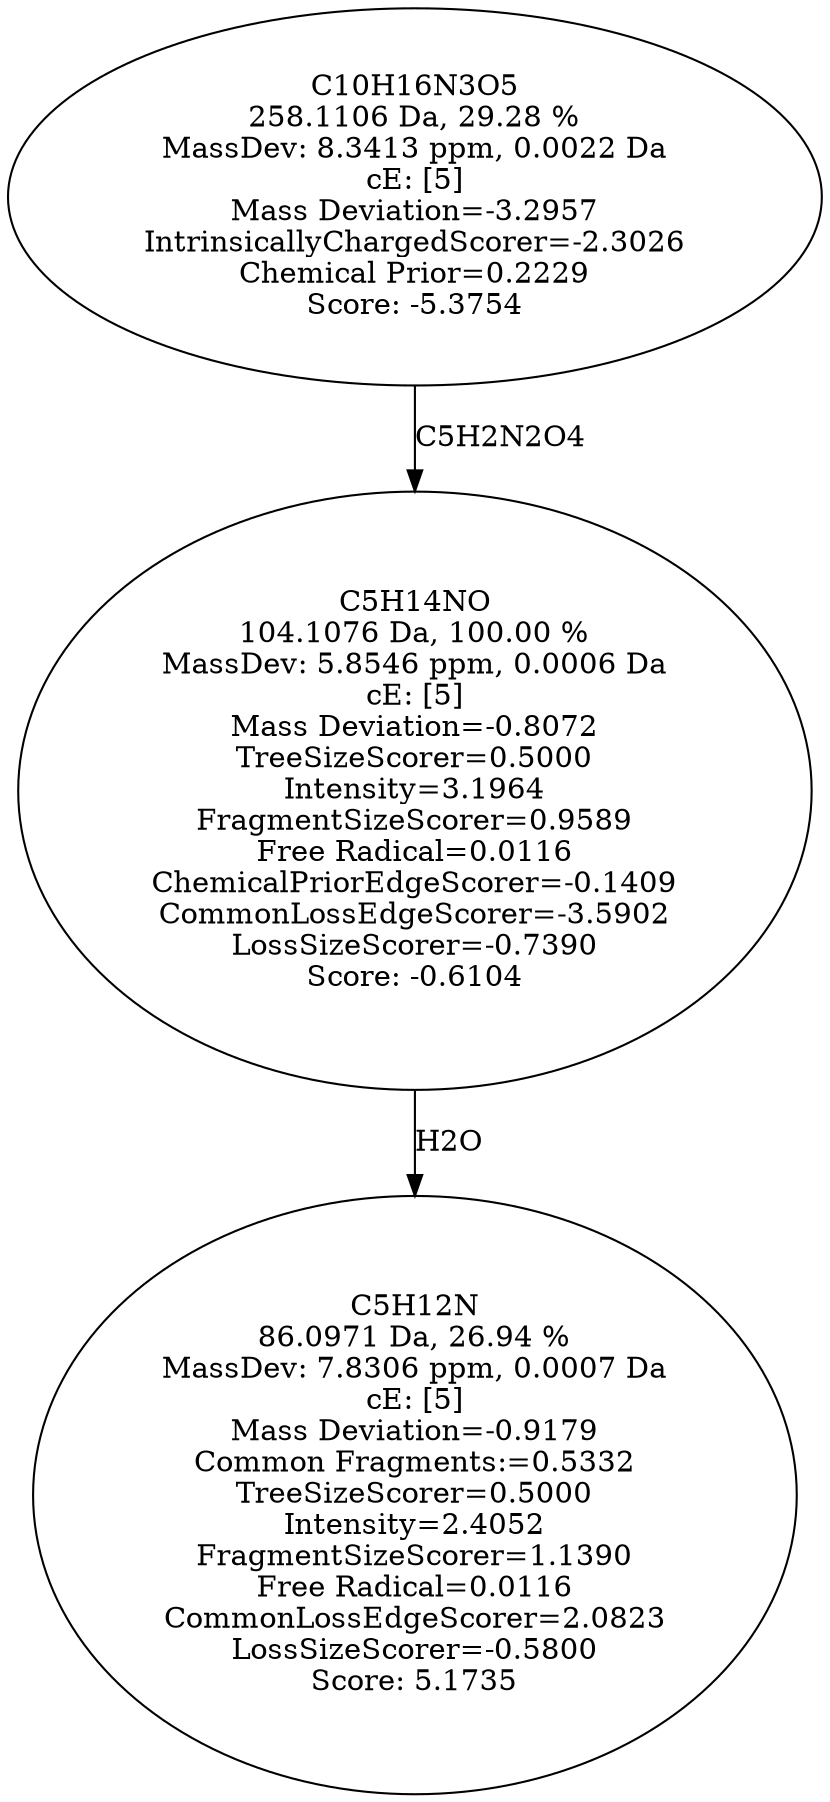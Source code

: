 strict digraph {
v1 [label="C5H12N\n86.0971 Da, 26.94 %\nMassDev: 7.8306 ppm, 0.0007 Da\ncE: [5]\nMass Deviation=-0.9179\nCommon Fragments:=0.5332\nTreeSizeScorer=0.5000\nIntensity=2.4052\nFragmentSizeScorer=1.1390\nFree Radical=0.0116\nCommonLossEdgeScorer=2.0823\nLossSizeScorer=-0.5800\nScore: 5.1735"];
v2 [label="C5H14NO\n104.1076 Da, 100.00 %\nMassDev: 5.8546 ppm, 0.0006 Da\ncE: [5]\nMass Deviation=-0.8072\nTreeSizeScorer=0.5000\nIntensity=3.1964\nFragmentSizeScorer=0.9589\nFree Radical=0.0116\nChemicalPriorEdgeScorer=-0.1409\nCommonLossEdgeScorer=-3.5902\nLossSizeScorer=-0.7390\nScore: -0.6104"];
v3 [label="C10H16N3O5\n258.1106 Da, 29.28 %\nMassDev: 8.3413 ppm, 0.0022 Da\ncE: [5]\nMass Deviation=-3.2957\nIntrinsicallyChargedScorer=-2.3026\nChemical Prior=0.2229\nScore: -5.3754"];
v2 -> v1 [label="H2O"];
v3 -> v2 [label="C5H2N2O4"];
}